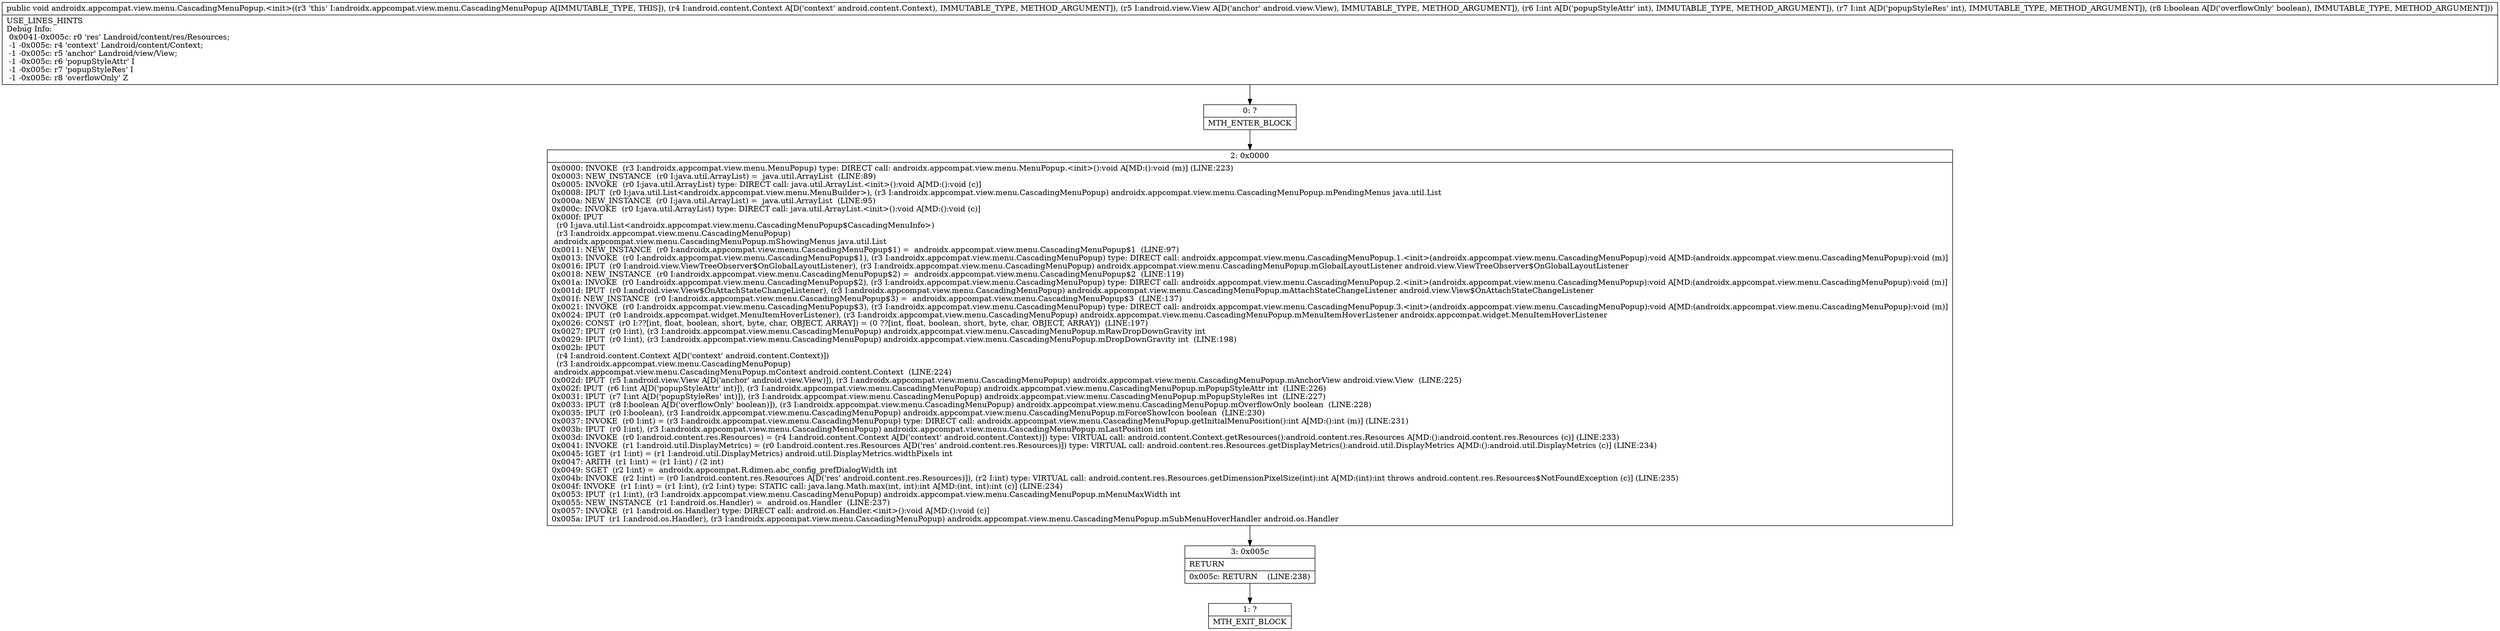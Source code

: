 digraph "CFG forandroidx.appcompat.view.menu.CascadingMenuPopup.\<init\>(Landroid\/content\/Context;Landroid\/view\/View;IIZ)V" {
Node_0 [shape=record,label="{0\:\ ?|MTH_ENTER_BLOCK\l}"];
Node_2 [shape=record,label="{2\:\ 0x0000|0x0000: INVOKE  (r3 I:androidx.appcompat.view.menu.MenuPopup) type: DIRECT call: androidx.appcompat.view.menu.MenuPopup.\<init\>():void A[MD:():void (m)] (LINE:223)\l0x0003: NEW_INSTANCE  (r0 I:java.util.ArrayList) =  java.util.ArrayList  (LINE:89)\l0x0005: INVOKE  (r0 I:java.util.ArrayList) type: DIRECT call: java.util.ArrayList.\<init\>():void A[MD:():void (c)]\l0x0008: IPUT  (r0 I:java.util.List\<androidx.appcompat.view.menu.MenuBuilder\>), (r3 I:androidx.appcompat.view.menu.CascadingMenuPopup) androidx.appcompat.view.menu.CascadingMenuPopup.mPendingMenus java.util.List \l0x000a: NEW_INSTANCE  (r0 I:java.util.ArrayList) =  java.util.ArrayList  (LINE:95)\l0x000c: INVOKE  (r0 I:java.util.ArrayList) type: DIRECT call: java.util.ArrayList.\<init\>():void A[MD:():void (c)]\l0x000f: IPUT  \l  (r0 I:java.util.List\<androidx.appcompat.view.menu.CascadingMenuPopup$CascadingMenuInfo\>)\l  (r3 I:androidx.appcompat.view.menu.CascadingMenuPopup)\l androidx.appcompat.view.menu.CascadingMenuPopup.mShowingMenus java.util.List \l0x0011: NEW_INSTANCE  (r0 I:androidx.appcompat.view.menu.CascadingMenuPopup$1) =  androidx.appcompat.view.menu.CascadingMenuPopup$1  (LINE:97)\l0x0013: INVOKE  (r0 I:androidx.appcompat.view.menu.CascadingMenuPopup$1), (r3 I:androidx.appcompat.view.menu.CascadingMenuPopup) type: DIRECT call: androidx.appcompat.view.menu.CascadingMenuPopup.1.\<init\>(androidx.appcompat.view.menu.CascadingMenuPopup):void A[MD:(androidx.appcompat.view.menu.CascadingMenuPopup):void (m)]\l0x0016: IPUT  (r0 I:android.view.ViewTreeObserver$OnGlobalLayoutListener), (r3 I:androidx.appcompat.view.menu.CascadingMenuPopup) androidx.appcompat.view.menu.CascadingMenuPopup.mGlobalLayoutListener android.view.ViewTreeObserver$OnGlobalLayoutListener \l0x0018: NEW_INSTANCE  (r0 I:androidx.appcompat.view.menu.CascadingMenuPopup$2) =  androidx.appcompat.view.menu.CascadingMenuPopup$2  (LINE:119)\l0x001a: INVOKE  (r0 I:androidx.appcompat.view.menu.CascadingMenuPopup$2), (r3 I:androidx.appcompat.view.menu.CascadingMenuPopup) type: DIRECT call: androidx.appcompat.view.menu.CascadingMenuPopup.2.\<init\>(androidx.appcompat.view.menu.CascadingMenuPopup):void A[MD:(androidx.appcompat.view.menu.CascadingMenuPopup):void (m)]\l0x001d: IPUT  (r0 I:android.view.View$OnAttachStateChangeListener), (r3 I:androidx.appcompat.view.menu.CascadingMenuPopup) androidx.appcompat.view.menu.CascadingMenuPopup.mAttachStateChangeListener android.view.View$OnAttachStateChangeListener \l0x001f: NEW_INSTANCE  (r0 I:androidx.appcompat.view.menu.CascadingMenuPopup$3) =  androidx.appcompat.view.menu.CascadingMenuPopup$3  (LINE:137)\l0x0021: INVOKE  (r0 I:androidx.appcompat.view.menu.CascadingMenuPopup$3), (r3 I:androidx.appcompat.view.menu.CascadingMenuPopup) type: DIRECT call: androidx.appcompat.view.menu.CascadingMenuPopup.3.\<init\>(androidx.appcompat.view.menu.CascadingMenuPopup):void A[MD:(androidx.appcompat.view.menu.CascadingMenuPopup):void (m)]\l0x0024: IPUT  (r0 I:androidx.appcompat.widget.MenuItemHoverListener), (r3 I:androidx.appcompat.view.menu.CascadingMenuPopup) androidx.appcompat.view.menu.CascadingMenuPopup.mMenuItemHoverListener androidx.appcompat.widget.MenuItemHoverListener \l0x0026: CONST  (r0 I:??[int, float, boolean, short, byte, char, OBJECT, ARRAY]) = (0 ??[int, float, boolean, short, byte, char, OBJECT, ARRAY])  (LINE:197)\l0x0027: IPUT  (r0 I:int), (r3 I:androidx.appcompat.view.menu.CascadingMenuPopup) androidx.appcompat.view.menu.CascadingMenuPopup.mRawDropDownGravity int \l0x0029: IPUT  (r0 I:int), (r3 I:androidx.appcompat.view.menu.CascadingMenuPopup) androidx.appcompat.view.menu.CascadingMenuPopup.mDropDownGravity int  (LINE:198)\l0x002b: IPUT  \l  (r4 I:android.content.Context A[D('context' android.content.Context)])\l  (r3 I:androidx.appcompat.view.menu.CascadingMenuPopup)\l androidx.appcompat.view.menu.CascadingMenuPopup.mContext android.content.Context  (LINE:224)\l0x002d: IPUT  (r5 I:android.view.View A[D('anchor' android.view.View)]), (r3 I:androidx.appcompat.view.menu.CascadingMenuPopup) androidx.appcompat.view.menu.CascadingMenuPopup.mAnchorView android.view.View  (LINE:225)\l0x002f: IPUT  (r6 I:int A[D('popupStyleAttr' int)]), (r3 I:androidx.appcompat.view.menu.CascadingMenuPopup) androidx.appcompat.view.menu.CascadingMenuPopup.mPopupStyleAttr int  (LINE:226)\l0x0031: IPUT  (r7 I:int A[D('popupStyleRes' int)]), (r3 I:androidx.appcompat.view.menu.CascadingMenuPopup) androidx.appcompat.view.menu.CascadingMenuPopup.mPopupStyleRes int  (LINE:227)\l0x0033: IPUT  (r8 I:boolean A[D('overflowOnly' boolean)]), (r3 I:androidx.appcompat.view.menu.CascadingMenuPopup) androidx.appcompat.view.menu.CascadingMenuPopup.mOverflowOnly boolean  (LINE:228)\l0x0035: IPUT  (r0 I:boolean), (r3 I:androidx.appcompat.view.menu.CascadingMenuPopup) androidx.appcompat.view.menu.CascadingMenuPopup.mForceShowIcon boolean  (LINE:230)\l0x0037: INVOKE  (r0 I:int) = (r3 I:androidx.appcompat.view.menu.CascadingMenuPopup) type: DIRECT call: androidx.appcompat.view.menu.CascadingMenuPopup.getInitialMenuPosition():int A[MD:():int (m)] (LINE:231)\l0x003b: IPUT  (r0 I:int), (r3 I:androidx.appcompat.view.menu.CascadingMenuPopup) androidx.appcompat.view.menu.CascadingMenuPopup.mLastPosition int \l0x003d: INVOKE  (r0 I:android.content.res.Resources) = (r4 I:android.content.Context A[D('context' android.content.Context)]) type: VIRTUAL call: android.content.Context.getResources():android.content.res.Resources A[MD:():android.content.res.Resources (c)] (LINE:233)\l0x0041: INVOKE  (r1 I:android.util.DisplayMetrics) = (r0 I:android.content.res.Resources A[D('res' android.content.res.Resources)]) type: VIRTUAL call: android.content.res.Resources.getDisplayMetrics():android.util.DisplayMetrics A[MD:():android.util.DisplayMetrics (c)] (LINE:234)\l0x0045: IGET  (r1 I:int) = (r1 I:android.util.DisplayMetrics) android.util.DisplayMetrics.widthPixels int \l0x0047: ARITH  (r1 I:int) = (r1 I:int) \/ (2 int) \l0x0049: SGET  (r2 I:int) =  androidx.appcompat.R.dimen.abc_config_prefDialogWidth int \l0x004b: INVOKE  (r2 I:int) = (r0 I:android.content.res.Resources A[D('res' android.content.res.Resources)]), (r2 I:int) type: VIRTUAL call: android.content.res.Resources.getDimensionPixelSize(int):int A[MD:(int):int throws android.content.res.Resources$NotFoundException (c)] (LINE:235)\l0x004f: INVOKE  (r1 I:int) = (r1 I:int), (r2 I:int) type: STATIC call: java.lang.Math.max(int, int):int A[MD:(int, int):int (c)] (LINE:234)\l0x0053: IPUT  (r1 I:int), (r3 I:androidx.appcompat.view.menu.CascadingMenuPopup) androidx.appcompat.view.menu.CascadingMenuPopup.mMenuMaxWidth int \l0x0055: NEW_INSTANCE  (r1 I:android.os.Handler) =  android.os.Handler  (LINE:237)\l0x0057: INVOKE  (r1 I:android.os.Handler) type: DIRECT call: android.os.Handler.\<init\>():void A[MD:():void (c)]\l0x005a: IPUT  (r1 I:android.os.Handler), (r3 I:androidx.appcompat.view.menu.CascadingMenuPopup) androidx.appcompat.view.menu.CascadingMenuPopup.mSubMenuHoverHandler android.os.Handler \l}"];
Node_3 [shape=record,label="{3\:\ 0x005c|RETURN\l|0x005c: RETURN    (LINE:238)\l}"];
Node_1 [shape=record,label="{1\:\ ?|MTH_EXIT_BLOCK\l}"];
MethodNode[shape=record,label="{public void androidx.appcompat.view.menu.CascadingMenuPopup.\<init\>((r3 'this' I:androidx.appcompat.view.menu.CascadingMenuPopup A[IMMUTABLE_TYPE, THIS]), (r4 I:android.content.Context A[D('context' android.content.Context), IMMUTABLE_TYPE, METHOD_ARGUMENT]), (r5 I:android.view.View A[D('anchor' android.view.View), IMMUTABLE_TYPE, METHOD_ARGUMENT]), (r6 I:int A[D('popupStyleAttr' int), IMMUTABLE_TYPE, METHOD_ARGUMENT]), (r7 I:int A[D('popupStyleRes' int), IMMUTABLE_TYPE, METHOD_ARGUMENT]), (r8 I:boolean A[D('overflowOnly' boolean), IMMUTABLE_TYPE, METHOD_ARGUMENT]))  | USE_LINES_HINTS\lDebug Info:\l  0x0041\-0x005c: r0 'res' Landroid\/content\/res\/Resources;\l  \-1 \-0x005c: r4 'context' Landroid\/content\/Context;\l  \-1 \-0x005c: r5 'anchor' Landroid\/view\/View;\l  \-1 \-0x005c: r6 'popupStyleAttr' I\l  \-1 \-0x005c: r7 'popupStyleRes' I\l  \-1 \-0x005c: r8 'overflowOnly' Z\l}"];
MethodNode -> Node_0;Node_0 -> Node_2;
Node_2 -> Node_3;
Node_3 -> Node_1;
}

